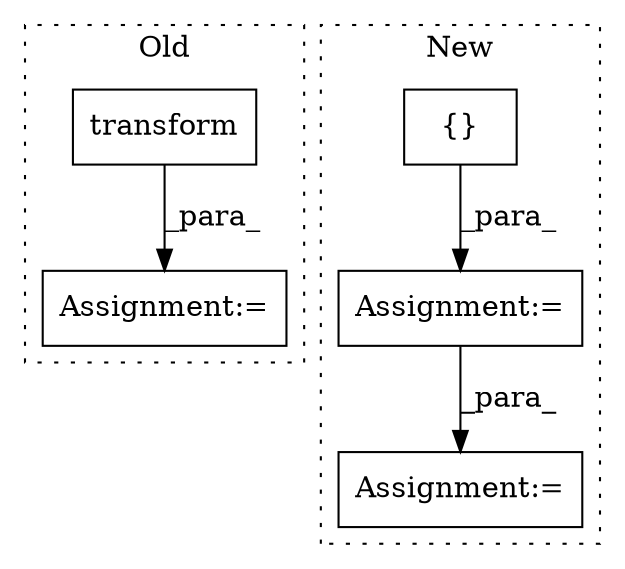 digraph G {
subgraph cluster0 {
1 [label="transform" a="32" s="3203,3214" l="10,1" shape="box"];
4 [label="Assignment:=" a="7" s="3183" l="1" shape="box"];
label = "Old";
style="dotted";
}
subgraph cluster1 {
2 [label="{}" a="4" s="1727" l="2" shape="box"];
3 [label="Assignment:=" a="7" s="1706" l="1" shape="box"];
5 [label="Assignment:=" a="7" s="3460" l="1" shape="box"];
label = "New";
style="dotted";
}
1 -> 4 [label="_para_"];
2 -> 3 [label="_para_"];
3 -> 5 [label="_para_"];
}